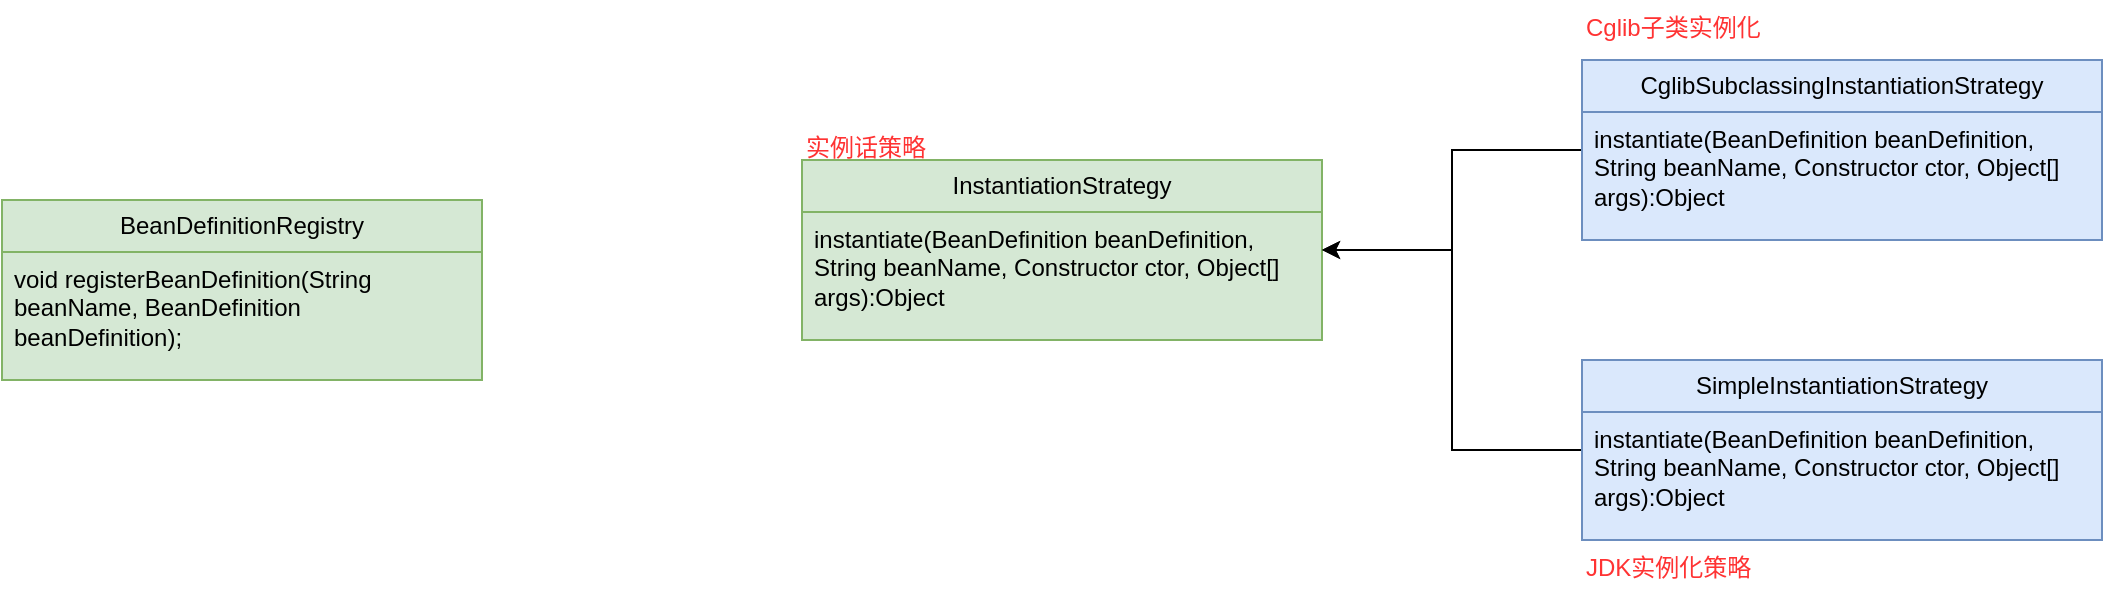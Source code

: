 <mxfile version="22.1.2" type="device">
  <diagram name="第 1 页" id="Q_HGhGjfAYIUwZxghZyh">
    <mxGraphModel dx="1026" dy="673" grid="1" gridSize="10" guides="1" tooltips="1" connect="1" arrows="1" fold="1" page="1" pageScale="1" pageWidth="827" pageHeight="1169" math="0" shadow="0">
      <root>
        <mxCell id="0" />
        <mxCell id="1" parent="0" />
        <mxCell id="x0JfnG6ZjB_SChlJAuTS-4" value="BeanDefinitionRegistry" style="swimlane;fontStyle=0;childLayout=stackLayout;horizontal=1;startSize=26;fillColor=#d5e8d4;horizontalStack=0;resizeParent=1;resizeParentMax=0;resizeLast=0;collapsible=1;marginBottom=0;whiteSpace=wrap;html=1;strokeColor=#82b366;" parent="1" vertex="1">
          <mxGeometry x="80" y="580" width="240" height="90" as="geometry" />
        </mxCell>
        <mxCell id="x0JfnG6ZjB_SChlJAuTS-5" value="void registerBeanDefinition(String beanName, BeanDefinition beanDefinition);" style="text;strokeColor=#82b366;fillColor=#d5e8d4;align=left;verticalAlign=top;spacingLeft=4;spacingRight=4;overflow=hidden;rotatable=0;points=[[0,0.5],[1,0.5]];portConstraint=eastwest;whiteSpace=wrap;html=1;" parent="x0JfnG6ZjB_SChlJAuTS-4" vertex="1">
          <mxGeometry y="26" width="240" height="64" as="geometry" />
        </mxCell>
        <mxCell id="x0JfnG6ZjB_SChlJAuTS-8" value="InstantiationStrategy" style="swimlane;fontStyle=0;childLayout=stackLayout;horizontal=1;startSize=26;fillColor=#d5e8d4;horizontalStack=0;resizeParent=1;resizeParentMax=0;resizeLast=0;collapsible=1;marginBottom=0;whiteSpace=wrap;html=1;strokeColor=#82b366;" parent="1" vertex="1">
          <mxGeometry x="480" y="560" width="260" height="90" as="geometry" />
        </mxCell>
        <mxCell id="x0JfnG6ZjB_SChlJAuTS-9" value="instantiate(BeanDefinition beanDefinition, String beanName, Constructor ctor, Object[] args):Object" style="text;strokeColor=#82b366;fillColor=#d5e8d4;align=left;verticalAlign=top;spacingLeft=4;spacingRight=4;overflow=hidden;rotatable=0;points=[[0,0.5],[1,0.5]];portConstraint=eastwest;whiteSpace=wrap;html=1;" parent="x0JfnG6ZjB_SChlJAuTS-8" vertex="1">
          <mxGeometry y="26" width="260" height="64" as="geometry" />
        </mxCell>
        <mxCell id="x0JfnG6ZjB_SChlJAuTS-13" value="实例话策略" style="text;whiteSpace=wrap;fontColor=#FF3333;" parent="1" vertex="1">
          <mxGeometry x="480" y="540" width="90" height="30" as="geometry" />
        </mxCell>
        <mxCell id="pHCGRcoDr2HDbBtSMNE2-1" style="edgeStyle=orthogonalEdgeStyle;rounded=0;orthogonalLoop=1;jettySize=auto;html=1;entryX=1;entryY=0.5;entryDx=0;entryDy=0;" edge="1" parent="1" source="x0JfnG6ZjB_SChlJAuTS-14" target="x0JfnG6ZjB_SChlJAuTS-8">
          <mxGeometry relative="1" as="geometry" />
        </mxCell>
        <mxCell id="x0JfnG6ZjB_SChlJAuTS-14" value="CglibSubclassingInstantiationStrategy" style="swimlane;fontStyle=0;childLayout=stackLayout;horizontal=1;startSize=26;fillColor=#dae8fc;horizontalStack=0;resizeParent=1;resizeParentMax=0;resizeLast=0;collapsible=1;marginBottom=0;whiteSpace=wrap;html=1;strokeColor=#6c8ebf;" parent="1" vertex="1">
          <mxGeometry x="870" y="510" width="260" height="90" as="geometry" />
        </mxCell>
        <mxCell id="x0JfnG6ZjB_SChlJAuTS-15" value="instantiate(BeanDefinition beanDefinition, String beanName, Constructor ctor, Object[] args):Object" style="text;strokeColor=#6c8ebf;fillColor=#dae8fc;align=left;verticalAlign=top;spacingLeft=4;spacingRight=4;overflow=hidden;rotatable=0;points=[[0,0.5],[1,0.5]];portConstraint=eastwest;whiteSpace=wrap;html=1;" parent="x0JfnG6ZjB_SChlJAuTS-14" vertex="1">
          <mxGeometry y="26" width="260" height="64" as="geometry" />
        </mxCell>
        <mxCell id="pHCGRcoDr2HDbBtSMNE2-2" style="edgeStyle=orthogonalEdgeStyle;rounded=0;orthogonalLoop=1;jettySize=auto;html=1;entryX=1;entryY=0.5;entryDx=0;entryDy=0;" edge="1" parent="1" source="x0JfnG6ZjB_SChlJAuTS-19" target="x0JfnG6ZjB_SChlJAuTS-8">
          <mxGeometry relative="1" as="geometry" />
        </mxCell>
        <mxCell id="x0JfnG6ZjB_SChlJAuTS-19" value="SimpleInstantiationStrategy" style="swimlane;fontStyle=0;childLayout=stackLayout;horizontal=1;startSize=26;fillColor=#dae8fc;horizontalStack=0;resizeParent=1;resizeParentMax=0;resizeLast=0;collapsible=1;marginBottom=0;whiteSpace=wrap;html=1;strokeColor=#6c8ebf;" parent="1" vertex="1">
          <mxGeometry x="870" y="660" width="260" height="90" as="geometry" />
        </mxCell>
        <mxCell id="x0JfnG6ZjB_SChlJAuTS-20" value="instantiate(BeanDefinition beanDefinition, String beanName, Constructor ctor, Object[] args):Object" style="text;strokeColor=#6c8ebf;fillColor=#dae8fc;align=left;verticalAlign=top;spacingLeft=4;spacingRight=4;overflow=hidden;rotatable=0;points=[[0,0.5],[1,0.5]];portConstraint=eastwest;whiteSpace=wrap;html=1;" parent="x0JfnG6ZjB_SChlJAuTS-19" vertex="1">
          <mxGeometry y="26" width="260" height="64" as="geometry" />
        </mxCell>
        <mxCell id="pHCGRcoDr2HDbBtSMNE2-4" value="JDK实例化策略" style="text;whiteSpace=wrap;fontColor=#FF3333;" vertex="1" parent="1">
          <mxGeometry x="870" y="750" width="90" height="30" as="geometry" />
        </mxCell>
        <mxCell id="pHCGRcoDr2HDbBtSMNE2-5" value="Cglib子类实例化" style="text;whiteSpace=wrap;fontColor=#FF3333;" vertex="1" parent="1">
          <mxGeometry x="870" y="480" width="90" height="30" as="geometry" />
        </mxCell>
      </root>
    </mxGraphModel>
  </diagram>
</mxfile>
